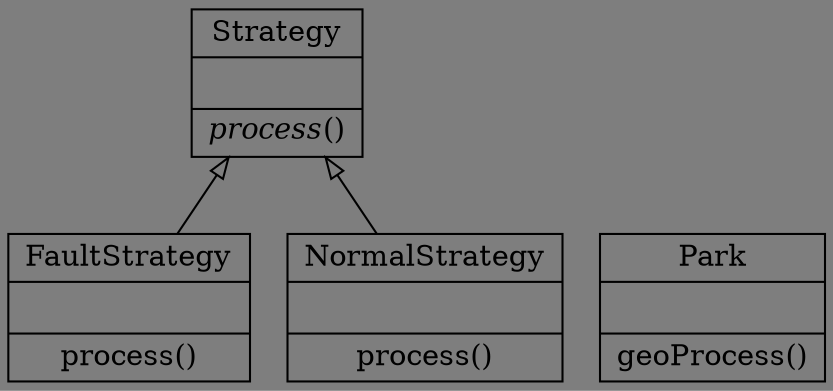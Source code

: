 digraph "classes_行为型模式-策略模式.py" {
rankdir=BT
bgcolor="#7e7e7e"
charset="utf-8"
"行为型模式-策略模式.FaultStrategy" [color="black", fontcolor="black", label=<{FaultStrategy|<br ALIGN="LEFT"/>|process()<br ALIGN="LEFT"/>}>, shape="record", style="solid"];
"行为型模式-策略模式.NormalStrategy" [color="black", fontcolor="black", label=<{NormalStrategy|<br ALIGN="LEFT"/>|process()<br ALIGN="LEFT"/>}>, shape="record", style="solid"];
"行为型模式-策略模式.Park" [color="black", fontcolor="black", label=<{Park|<br ALIGN="LEFT"/>|geoProcess()<br ALIGN="LEFT"/>}>, shape="record", style="solid"];
"行为型模式-策略模式.Strategy" [color="black", fontcolor="black", label=<{Strategy|<br ALIGN="LEFT"/>|<I>process</I>()<br ALIGN="LEFT"/>}>, shape="record", style="solid"];
"行为型模式-策略模式.FaultStrategy" -> "行为型模式-策略模式.Strategy" [arrowhead="empty", arrowtail="none"];
"行为型模式-策略模式.NormalStrategy" -> "行为型模式-策略模式.Strategy" [arrowhead="empty", arrowtail="none"];
}
